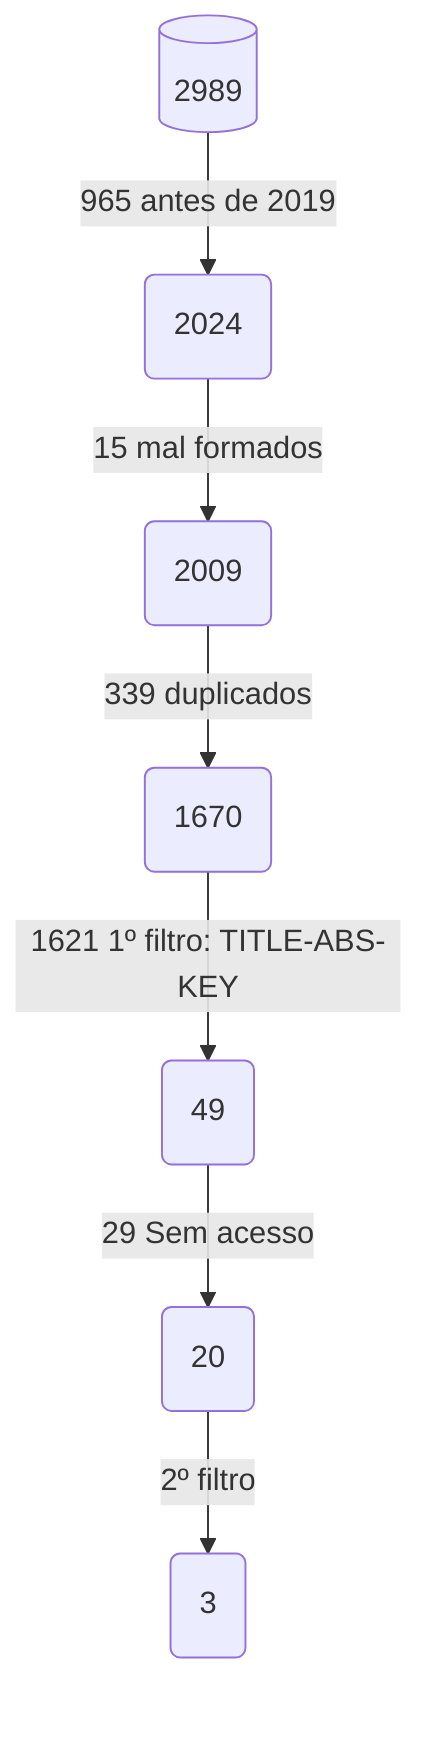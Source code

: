 flowchart TD
    A[(2989)] -->|965 antes de 2019| B(2024)
    B --> |15 mal formados| C(2009)
    C --> |339 duplicados | D(1670)
    D --> |1621 1º filtro: TITLE-ABS-KEY | E(49)
    E --> |29 Sem acesso| F(20)
    F --> |2º filtro| G(3)